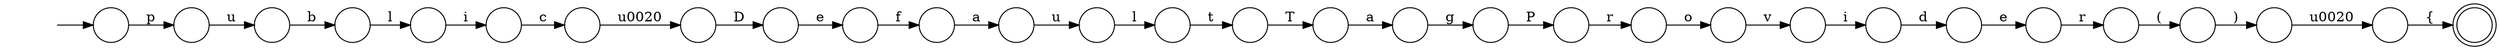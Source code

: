 digraph Automaton {
  rankdir = LR;
  0 [shape=circle,label=""];
  initial [shape=plaintext,label=""];
  initial -> 0
  0 -> 24 [label="p"]
  1 [shape=circle,label=""];
  1 -> 28 [label="r"]
  2 [shape=circle,label=""];
  2 -> 18 [label="v"]
  3 [shape=circle,label=""];
  3 -> 13 [label="r"]
  4 [shape=circle,label=""];
  4 -> 3 [label="e"]
  5 [shape=circle,label=""];
  5 -> 27 [label="i"]
  6 [shape=circle,label=""];
  6 -> 21 [label="t"]
  7 [shape=circle,label=""];
  7 -> 11 [label="b"]
  8 [shape=circle,label=""];
  8 -> 16 [label="f"]
  9 [shape=circle,label=""];
  9 -> 8 [label="e"]
  10 [shape=circle,label=""];
  10 -> 17 [label="{"]
  11 [shape=circle,label=""];
  11 -> 5 [label="l"]
  12 [shape=circle,label=""];
  12 -> 25 [label="\u0020"]
  13 [shape=circle,label=""];
  13 -> 19 [label="("]
  14 [shape=circle,label=""];
  14 -> 6 [label="l"]
  15 [shape=circle,label=""];
  15 -> 4 [label="d"]
  16 [shape=circle,label=""];
  16 -> 23 [label="a"]
  17 [shape=doublecircle,label=""];
  18 [shape=circle,label=""];
  18 -> 15 [label="i"]
  19 [shape=circle,label=""];
  19 -> 20 [label=")"]
  20 [shape=circle,label=""];
  20 -> 10 [label="\u0020"]
  21 [shape=circle,label=""];
  21 -> 26 [label="T"]
  22 [shape=circle,label=""];
  22 -> 29 [label="g"]
  23 [shape=circle,label=""];
  23 -> 14 [label="u"]
  24 [shape=circle,label=""];
  24 -> 7 [label="u"]
  25 [shape=circle,label=""];
  25 -> 9 [label="D"]
  26 [shape=circle,label=""];
  26 -> 22 [label="a"]
  27 [shape=circle,label=""];
  27 -> 12 [label="c"]
  28 [shape=circle,label=""];
  28 -> 2 [label="o"]
  29 [shape=circle,label=""];
  29 -> 1 [label="P"]
}
